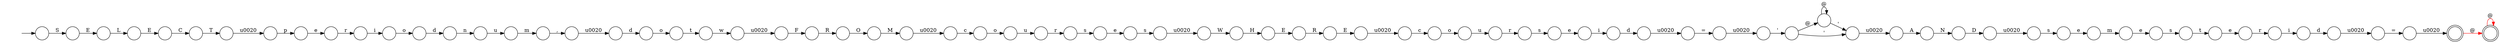 digraph Automaton {
  rankdir = LR;
  0 [shape=circle,label=""];
  0 -> 62 [label="e"]
  1 [shape=circle,label=""];
  1 -> 38 [label="H"]
  2 [shape=circle,label=""];
  2 -> 71 [label="r"]
  3 [shape=circle,label=""];
  3 -> 23 [label="d"]
  4 [shape=circle,label=""];
  4 -> 31 [label="\u0020"]
  5 [shape=circle,label=""];
  5 -> 58 [label="E"]
  6 [shape=circle,label=""];
  6 -> 45 [label="A"]
  7 [shape=circle,label=""];
  7 -> 7 [label="@"]
  7 -> 30 [label="'"]
  8 [shape=circle,label=""];
  8 -> 12 [label="R"]
  9 [shape=circle,label=""];
  9 -> 1 [label="W"]
  10 [shape=circle,label=""];
  10 -> 20 [label="i"]
  11 [shape=circle,label=""];
  11 -> 17 [label="i"]
  12 [shape=circle,label=""];
  12 -> 4 [label="E"]
  13 [shape=circle,label=""];
  13 -> 68 [label="'"]
  14 [shape=circle,label=""];
  14 -> 24 [label="T"]
  15 [shape=circle,label=""];
  15 -> 48 [label="E"]
  16 [shape=circle,label=""];
  16 -> 33 [label="c"]
  17 [shape=circle,label=""];
  17 -> 54 [label="d"]
  18 [shape=doublecircle,label=""];
  18 -> 18 [label="@",color=red]
  19 [shape=circle,label=""];
  19 -> 65 [label="u"]
  20 [shape=circle,label=""];
  20 -> 73 [label="d"]
  21 [shape=circle,label=""];
  21 -> 42 [label="F"]
  22 [shape=circle,label=""];
  22 -> 10 [label="r"]
  23 [shape=circle,label=""];
  23 -> 55 [label="o"]
  24 [shape=circle,label=""];
  24 -> 64 [label="\u0020"]
  25 [shape=circle,label=""];
  25 -> 11 [label="e"]
  26 [shape=circle,label=""];
  26 -> 34 [label="e"]
  27 [shape=circle,label=""];
  27 -> 72 [label="\u0020"]
  28 [shape=circle,label=""];
  28 -> 39 [label="t"]
  29 [shape=circle,label=""];
  29 -> 0 [label="s"]
  30 [shape=circle,label=""];
  30 -> 6 [label="\u0020"]
  31 [shape=circle,label=""];
  31 -> 37 [label="c"]
  32 [shape=circle,label=""];
  32 -> 47 [label="e"]
  33 [shape=circle,label=""];
  33 -> 19 [label="o"]
  34 [shape=circle,label=""];
  34 -> 28 [label="s"]
  35 [shape=circle,label=""];
  35 -> 57 [label="o"]
  36 [shape=circle,label=""];
  36 -> 56 [label="O"]
  37 [shape=circle,label=""];
  37 -> 60 [label="o"]
  38 [shape=circle,label=""];
  38 -> 8 [label="E"]
  39 [shape=circle,label=""];
  39 -> 22 [label="e"]
  40 [shape=circle,label=""];
  40 -> 74 [label="u"]
  41 [shape=circle,label=""];
  initial [shape=plaintext,label=""];
  initial -> 41
  41 -> 5 [label="S"]
  42 [shape=circle,label=""];
  42 -> 36 [label="R"]
  43 [shape=circle,label=""];
  43 -> 32 [label="s"]
  44 [shape=circle,label=""];
  44 -> 51 [label="="]
  45 [shape=circle,label=""];
  45 -> 66 [label="N"]
  46 [shape=circle,label=""];
  46 -> 40 [label="n"]
  47 [shape=circle,label=""];
  47 -> 26 [label="m"]
  48 [shape=circle,label=""];
  48 -> 14 [label="C"]
  49 [shape=circle,label=""];
  49 -> 59 [label="e"]
  50 [shape=circle,label=""];
  50 -> 9 [label="\u0020"]
  51 [shape=circle,label=""];
  51 -> 13 [label="\u0020"]
  52 [shape=circle,label=""];
  52 -> 16 [label="\u0020"]
  53 [shape=circle,label=""];
  53 -> 35 [label="i"]
  54 [shape=circle,label=""];
  54 -> 44 [label="\u0020"]
  55 [shape=circle,label=""];
  55 -> 70 [label="t"]
  56 [shape=circle,label=""];
  56 -> 52 [label="M"]
  57 [shape=circle,label=""];
  57 -> 46 [label="d"]
  58 [shape=circle,label=""];
  58 -> 15 [label="L"]
  59 [shape=circle,label=""];
  59 -> 53 [label="r"]
  60 [shape=circle,label=""];
  60 -> 2 [label="u"]
  61 [shape=circle,label=""];
  61 -> 27 [label="="]
  62 [shape=circle,label=""];
  62 -> 50 [label="s"]
  63 [shape=circle,label=""];
  63 -> 3 [label="\u0020"]
  64 [shape=circle,label=""];
  64 -> 49 [label="p"]
  65 [shape=circle,label=""];
  65 -> 29 [label="r"]
  66 [shape=circle,label=""];
  66 -> 69 [label="D"]
  67 [shape=circle,label=""];
  67 -> 63 [label=","]
  68 [shape=circle,label=""];
  68 -> 7 [label="@"]
  68 -> 30 [label="'"]
  69 [shape=circle,label=""];
  69 -> 43 [label="\u0020"]
  70 [shape=circle,label=""];
  70 -> 75 [label="w"]
  71 [shape=circle,label=""];
  71 -> 25 [label="s"]
  72 [shape=doublecircle,label=""];
  72 -> 18 [label="@",color=red]
  73 [shape=circle,label=""];
  73 -> 61 [label="\u0020"]
  74 [shape=circle,label=""];
  74 -> 67 [label="m"]
  75 [shape=circle,label=""];
  75 -> 21 [label="\u0020"]
}

